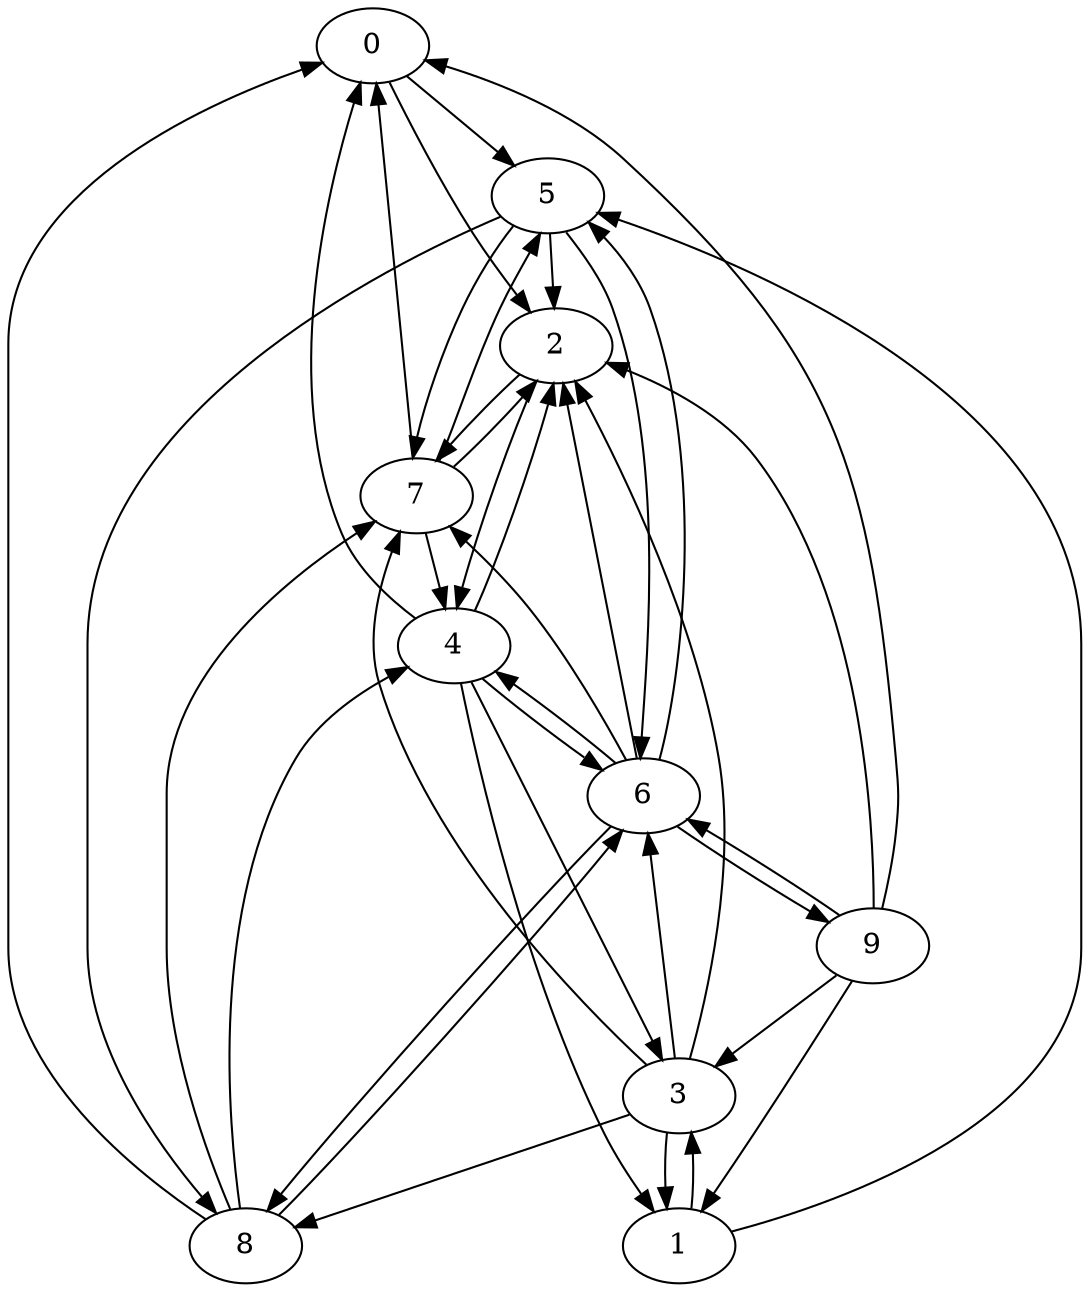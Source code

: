 strict digraph  {
	0 -> 5;
	0 -> 2;
	1 -> 5;
	1 -> 3;
	2 -> 7;
	2 -> 4;
	3 -> 6;
	3 -> 7;
	3 -> 1;
	3 -> 2;
	3 -> 8;
	4 -> 6;
	4 -> 1;
	4 -> 3;
	4 -> 0;
	4 -> 2;
	5 -> 6;
	5 -> 7;
	5 -> 2;
	5 -> 8;
	6 -> 9;
	6 -> 7;
	6 -> 4;
	6 -> 5;
	6 -> 2;
	6 -> 8;
	7 -> 4;
	7 -> 5;
	7 -> 0;
	7 -> 2;
	8 -> 6;
	8 -> 7;
	8 -> 4;
	8 -> 0;
	9 -> 6;
	9 -> 1;
	9 -> 3;
	9 -> 0;
	9 -> 2;
}

